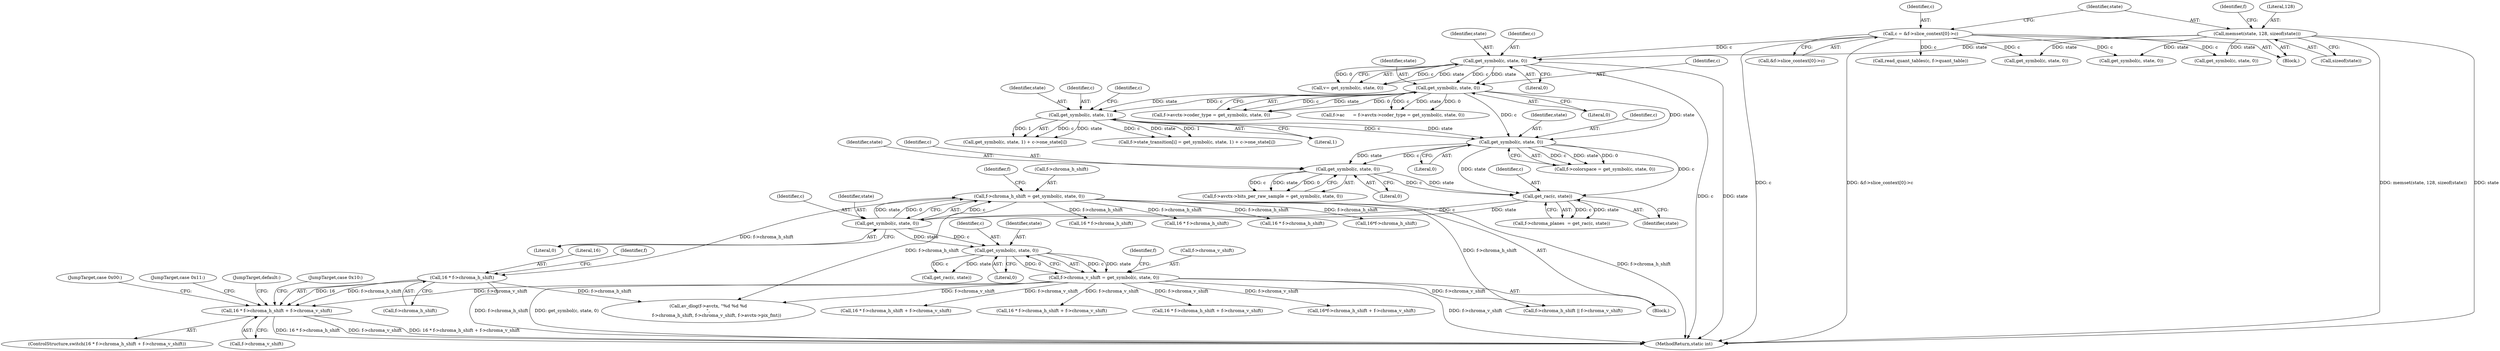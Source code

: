 digraph "0_FFmpeg_547d690d676064069d44703a1917e0dab7e33445@pointer" {
"1000542" [label="(Call,16 * f->chroma_h_shift + f->chroma_v_shift)"];
"1000543" [label="(Call,16 * f->chroma_h_shift)"];
"1000238" [label="(Call,f->chroma_h_shift = get_symbol(c, state, 0))"];
"1000242" [label="(Call,get_symbol(c, state, 0))"];
"1000235" [label="(Call,get_rac(c, state))"];
"1000227" [label="(Call,get_symbol(c, state, 0))"];
"1000211" [label="(Call,get_symbol(c, state, 0))"];
"1000171" [label="(Call,get_symbol(c, state, 0))"];
"1000138" [label="(Call,get_symbol(c, state, 0))"];
"1000113" [label="(Call,c = &f->slice_context[0]->c)"];
"1000123" [label="(Call,memset(state, 128, sizeof(state)))"];
"1000198" [label="(Call,get_symbol(c, state, 1))"];
"1000246" [label="(Call,f->chroma_v_shift = get_symbol(c, state, 0))"];
"1000250" [label="(Call,get_symbol(c, state, 0))"];
"1000165" [label="(Call,f->avctx->coder_type = get_symbol(c, state, 0))"];
"1000140" [label="(Identifier,state)"];
"1000197" [label="(Call,get_symbol(c, state, 1) + c->one_state[i])"];
"1000191" [label="(Call,f->state_transition[i] = get_symbol(c, state, 1) + c->one_state[i])"];
"1000172" [label="(Identifier,c)"];
"1000243" [label="(Identifier,c)"];
"1000328" [label="(Call,16 * f->chroma_h_shift)"];
"1000231" [label="(Call,f->chroma_planes  = get_rac(c, state))"];
"1000139" [label="(Identifier,c)"];
"1000242" [label="(Call,get_symbol(c, state, 0))"];
"1000541" [label="(ControlStructure,switch(16 * f->chroma_h_shift + f->chroma_v_shift))"];
"1000648" [label="(Call,f->chroma_h_shift || f->chroma_v_shift)"];
"1000230" [label="(Literal,0)"];
"1000592" [label="(Call,16 * f->chroma_h_shift + f->chroma_v_shift)"];
"1000229" [label="(Identifier,state)"];
"1000593" [label="(Call,16 * f->chroma_h_shift)"];
"1000237" [label="(Identifier,state)"];
"1000174" [label="(Literal,0)"];
"1000245" [label="(Literal,0)"];
"1000235" [label="(Call,get_rac(c, state))"];
"1000113" [label="(Call,c = &f->slice_context[0]->c)"];
"1000114" [label="(Identifier,c)"];
"1000227" [label="(Call,get_symbol(c, state, 0))"];
"1000200" [label="(Identifier,state)"];
"1000251" [label="(Identifier,c)"];
"1000126" [label="(Call,sizeof(state))"];
"1000214" [label="(Literal,0)"];
"1000570" [label="(JumpTarget,case 0x11:)"];
"1000256" [label="(Identifier,f)"];
"1000327" [label="(Call,16 * f->chroma_h_shift + f->chroma_v_shift)"];
"1000125" [label="(Literal,128)"];
"1000542" [label="(Call,16 * f->chroma_h_shift + f->chroma_v_shift)"];
"1000248" [label="(Identifier,f)"];
"1000480" [label="(Call,16 * f->chroma_h_shift)"];
"1000211" [label="(Call,get_symbol(c, state, 0))"];
"1000207" [label="(Call,f->colorspace = get_symbol(c, state, 0))"];
"1000213" [label="(Identifier,state)"];
"1000173" [label="(Identifier,state)"];
"1000962" [label="(Call,get_symbol(c, state, 0))"];
"1000252" [label="(Identifier,state)"];
"1000198" [label="(Call,get_symbol(c, state, 1))"];
"1000579" [label="(JumpTarget,default:)"];
"1000479" [label="(Call,16 * f->chroma_h_shift + f->chroma_v_shift)"];
"1000544" [label="(Literal,16)"];
"1000221" [label="(Call,f->avctx->bits_per_raw_sample = get_symbol(c, state, 0))"];
"1000543" [label="(Call,16 * f->chroma_h_shift)"];
"1000545" [label="(Call,f->chroma_h_shift)"];
"1000561" [label="(JumpTarget,case 0x10:)"];
"1000244" [label="(Identifier,state)"];
"1000171" [label="(Call,get_symbol(c, state, 0))"];
"1000136" [label="(Call,v= get_symbol(c, state, 0))"];
"1000131" [label="(Identifier,f)"];
"1000253" [label="(Literal,0)"];
"1000814" [label="(Call,get_symbol(c, state, 0))"];
"1000199" [label="(Identifier,c)"];
"1000236" [label="(Identifier,c)"];
"1000246" [label="(Call,f->chroma_v_shift = get_symbol(c, state, 0))"];
"1000138" [label="(Call,get_symbol(c, state, 0))"];
"1000115" [label="(Call,&f->slice_context[0]->c)"];
"1000212" [label="(Identifier,c)"];
"1000549" [label="(Identifier,f)"];
"1000548" [label="(Call,f->chroma_v_shift)"];
"1000416" [label="(Call,16*f->chroma_h_shift + f->chroma_v_shift)"];
"1000417" [label="(Call,16*f->chroma_h_shift)"];
"1000552" [label="(JumpTarget,case 0x00:)"];
"1000123" [label="(Call,memset(state, 128, sizeof(state)))"];
"1000784" [label="(Call,read_quant_tables(c, f->quant_table))"];
"1000104" [label="(Block,)"];
"1001147" [label="(Call,get_symbol(c, state, 0))"];
"1000134" [label="(Block,)"];
"1000228" [label="(Identifier,c)"];
"1000161" [label="(Call,f->ac      = f->avctx->coder_type = get_symbol(c, state, 0))"];
"1000201" [label="(Literal,1)"];
"1001241" [label="(MethodReturn,static int)"];
"1000204" [label="(Identifier,c)"];
"1000247" [label="(Call,f->chroma_v_shift)"];
"1000238" [label="(Call,f->chroma_h_shift = get_symbol(c, state, 0))"];
"1000141" [label="(Literal,0)"];
"1000250" [label="(Call,get_symbol(c, state, 0))"];
"1000124" [label="(Identifier,state)"];
"1000258" [label="(Call,get_rac(c, state))"];
"1000759" [label="(Call,av_dlog(f->avctx, \"%d %d %d\n\",\n            f->chroma_h_shift, f->chroma_v_shift, f->avctx->pix_fmt))"];
"1000239" [label="(Call,f->chroma_h_shift)"];
"1000542" -> "1000541"  [label="AST: "];
"1000542" -> "1000548"  [label="CFG: "];
"1000543" -> "1000542"  [label="AST: "];
"1000548" -> "1000542"  [label="AST: "];
"1000552" -> "1000542"  [label="CFG: "];
"1000561" -> "1000542"  [label="CFG: "];
"1000570" -> "1000542"  [label="CFG: "];
"1000579" -> "1000542"  [label="CFG: "];
"1000542" -> "1001241"  [label="DDG: f->chroma_v_shift"];
"1000542" -> "1001241"  [label="DDG: 16 * f->chroma_h_shift + f->chroma_v_shift"];
"1000542" -> "1001241"  [label="DDG: 16 * f->chroma_h_shift"];
"1000543" -> "1000542"  [label="DDG: 16"];
"1000543" -> "1000542"  [label="DDG: f->chroma_h_shift"];
"1000246" -> "1000542"  [label="DDG: f->chroma_v_shift"];
"1000543" -> "1000545"  [label="CFG: "];
"1000544" -> "1000543"  [label="AST: "];
"1000545" -> "1000543"  [label="AST: "];
"1000549" -> "1000543"  [label="CFG: "];
"1000543" -> "1001241"  [label="DDG: f->chroma_h_shift"];
"1000238" -> "1000543"  [label="DDG: f->chroma_h_shift"];
"1000543" -> "1000759"  [label="DDG: f->chroma_h_shift"];
"1000238" -> "1000134"  [label="AST: "];
"1000238" -> "1000242"  [label="CFG: "];
"1000239" -> "1000238"  [label="AST: "];
"1000242" -> "1000238"  [label="AST: "];
"1000248" -> "1000238"  [label="CFG: "];
"1000238" -> "1001241"  [label="DDG: f->chroma_h_shift"];
"1000242" -> "1000238"  [label="DDG: c"];
"1000242" -> "1000238"  [label="DDG: state"];
"1000242" -> "1000238"  [label="DDG: 0"];
"1000238" -> "1000328"  [label="DDG: f->chroma_h_shift"];
"1000238" -> "1000417"  [label="DDG: f->chroma_h_shift"];
"1000238" -> "1000480"  [label="DDG: f->chroma_h_shift"];
"1000238" -> "1000593"  [label="DDG: f->chroma_h_shift"];
"1000238" -> "1000648"  [label="DDG: f->chroma_h_shift"];
"1000238" -> "1000759"  [label="DDG: f->chroma_h_shift"];
"1000242" -> "1000245"  [label="CFG: "];
"1000243" -> "1000242"  [label="AST: "];
"1000244" -> "1000242"  [label="AST: "];
"1000245" -> "1000242"  [label="AST: "];
"1000235" -> "1000242"  [label="DDG: c"];
"1000235" -> "1000242"  [label="DDG: state"];
"1000242" -> "1000250"  [label="DDG: c"];
"1000242" -> "1000250"  [label="DDG: state"];
"1000235" -> "1000231"  [label="AST: "];
"1000235" -> "1000237"  [label="CFG: "];
"1000236" -> "1000235"  [label="AST: "];
"1000237" -> "1000235"  [label="AST: "];
"1000231" -> "1000235"  [label="CFG: "];
"1000235" -> "1000231"  [label="DDG: c"];
"1000235" -> "1000231"  [label="DDG: state"];
"1000227" -> "1000235"  [label="DDG: c"];
"1000227" -> "1000235"  [label="DDG: state"];
"1000211" -> "1000235"  [label="DDG: c"];
"1000211" -> "1000235"  [label="DDG: state"];
"1000227" -> "1000221"  [label="AST: "];
"1000227" -> "1000230"  [label="CFG: "];
"1000228" -> "1000227"  [label="AST: "];
"1000229" -> "1000227"  [label="AST: "];
"1000230" -> "1000227"  [label="AST: "];
"1000221" -> "1000227"  [label="CFG: "];
"1000227" -> "1000221"  [label="DDG: c"];
"1000227" -> "1000221"  [label="DDG: state"];
"1000227" -> "1000221"  [label="DDG: 0"];
"1000211" -> "1000227"  [label="DDG: c"];
"1000211" -> "1000227"  [label="DDG: state"];
"1000211" -> "1000207"  [label="AST: "];
"1000211" -> "1000214"  [label="CFG: "];
"1000212" -> "1000211"  [label="AST: "];
"1000213" -> "1000211"  [label="AST: "];
"1000214" -> "1000211"  [label="AST: "];
"1000207" -> "1000211"  [label="CFG: "];
"1000211" -> "1000207"  [label="DDG: c"];
"1000211" -> "1000207"  [label="DDG: state"];
"1000211" -> "1000207"  [label="DDG: 0"];
"1000171" -> "1000211"  [label="DDG: c"];
"1000171" -> "1000211"  [label="DDG: state"];
"1000198" -> "1000211"  [label="DDG: c"];
"1000198" -> "1000211"  [label="DDG: state"];
"1000171" -> "1000165"  [label="AST: "];
"1000171" -> "1000174"  [label="CFG: "];
"1000172" -> "1000171"  [label="AST: "];
"1000173" -> "1000171"  [label="AST: "];
"1000174" -> "1000171"  [label="AST: "];
"1000165" -> "1000171"  [label="CFG: "];
"1000171" -> "1000161"  [label="DDG: c"];
"1000171" -> "1000161"  [label="DDG: state"];
"1000171" -> "1000161"  [label="DDG: 0"];
"1000171" -> "1000165"  [label="DDG: c"];
"1000171" -> "1000165"  [label="DDG: state"];
"1000171" -> "1000165"  [label="DDG: 0"];
"1000138" -> "1000171"  [label="DDG: c"];
"1000138" -> "1000171"  [label="DDG: state"];
"1000171" -> "1000198"  [label="DDG: c"];
"1000171" -> "1000198"  [label="DDG: state"];
"1000138" -> "1000136"  [label="AST: "];
"1000138" -> "1000141"  [label="CFG: "];
"1000139" -> "1000138"  [label="AST: "];
"1000140" -> "1000138"  [label="AST: "];
"1000141" -> "1000138"  [label="AST: "];
"1000136" -> "1000138"  [label="CFG: "];
"1000138" -> "1001241"  [label="DDG: c"];
"1000138" -> "1001241"  [label="DDG: state"];
"1000138" -> "1000136"  [label="DDG: c"];
"1000138" -> "1000136"  [label="DDG: state"];
"1000138" -> "1000136"  [label="DDG: 0"];
"1000113" -> "1000138"  [label="DDG: c"];
"1000123" -> "1000138"  [label="DDG: state"];
"1000113" -> "1000104"  [label="AST: "];
"1000113" -> "1000115"  [label="CFG: "];
"1000114" -> "1000113"  [label="AST: "];
"1000115" -> "1000113"  [label="AST: "];
"1000124" -> "1000113"  [label="CFG: "];
"1000113" -> "1001241"  [label="DDG: c"];
"1000113" -> "1001241"  [label="DDG: &f->slice_context[0]->c"];
"1000113" -> "1000784"  [label="DDG: c"];
"1000113" -> "1000814"  [label="DDG: c"];
"1000113" -> "1000962"  [label="DDG: c"];
"1000113" -> "1001147"  [label="DDG: c"];
"1000123" -> "1000104"  [label="AST: "];
"1000123" -> "1000126"  [label="CFG: "];
"1000124" -> "1000123"  [label="AST: "];
"1000125" -> "1000123"  [label="AST: "];
"1000126" -> "1000123"  [label="AST: "];
"1000131" -> "1000123"  [label="CFG: "];
"1000123" -> "1001241"  [label="DDG: memset(state, 128, sizeof(state))"];
"1000123" -> "1001241"  [label="DDG: state"];
"1000123" -> "1000814"  [label="DDG: state"];
"1000123" -> "1000962"  [label="DDG: state"];
"1000123" -> "1001147"  [label="DDG: state"];
"1000198" -> "1000197"  [label="AST: "];
"1000198" -> "1000201"  [label="CFG: "];
"1000199" -> "1000198"  [label="AST: "];
"1000200" -> "1000198"  [label="AST: "];
"1000201" -> "1000198"  [label="AST: "];
"1000204" -> "1000198"  [label="CFG: "];
"1000198" -> "1000191"  [label="DDG: c"];
"1000198" -> "1000191"  [label="DDG: state"];
"1000198" -> "1000191"  [label="DDG: 1"];
"1000198" -> "1000197"  [label="DDG: c"];
"1000198" -> "1000197"  [label="DDG: state"];
"1000198" -> "1000197"  [label="DDG: 1"];
"1000246" -> "1000134"  [label="AST: "];
"1000246" -> "1000250"  [label="CFG: "];
"1000247" -> "1000246"  [label="AST: "];
"1000250" -> "1000246"  [label="AST: "];
"1000256" -> "1000246"  [label="CFG: "];
"1000246" -> "1001241"  [label="DDG: get_symbol(c, state, 0)"];
"1000246" -> "1001241"  [label="DDG: f->chroma_v_shift"];
"1000250" -> "1000246"  [label="DDG: c"];
"1000250" -> "1000246"  [label="DDG: state"];
"1000250" -> "1000246"  [label="DDG: 0"];
"1000246" -> "1000327"  [label="DDG: f->chroma_v_shift"];
"1000246" -> "1000416"  [label="DDG: f->chroma_v_shift"];
"1000246" -> "1000479"  [label="DDG: f->chroma_v_shift"];
"1000246" -> "1000592"  [label="DDG: f->chroma_v_shift"];
"1000246" -> "1000648"  [label="DDG: f->chroma_v_shift"];
"1000246" -> "1000759"  [label="DDG: f->chroma_v_shift"];
"1000250" -> "1000253"  [label="CFG: "];
"1000251" -> "1000250"  [label="AST: "];
"1000252" -> "1000250"  [label="AST: "];
"1000253" -> "1000250"  [label="AST: "];
"1000250" -> "1000258"  [label="DDG: c"];
"1000250" -> "1000258"  [label="DDG: state"];
}
